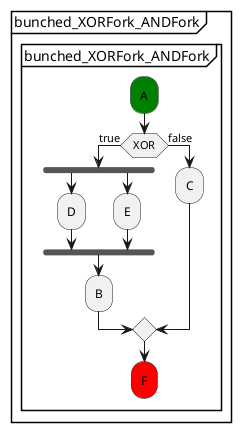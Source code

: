 @startuml
partition "bunched_XORFork_ANDFork" {
    group "bunched_XORFork_ANDFork"
        #green:A;
        if (XOR) then (true)
            fork
                :D;
            fork again
                :E;
            end fork
            :B;
        else (false)
            :C;
        endif
        #red:F;
    end group
}
@enduml